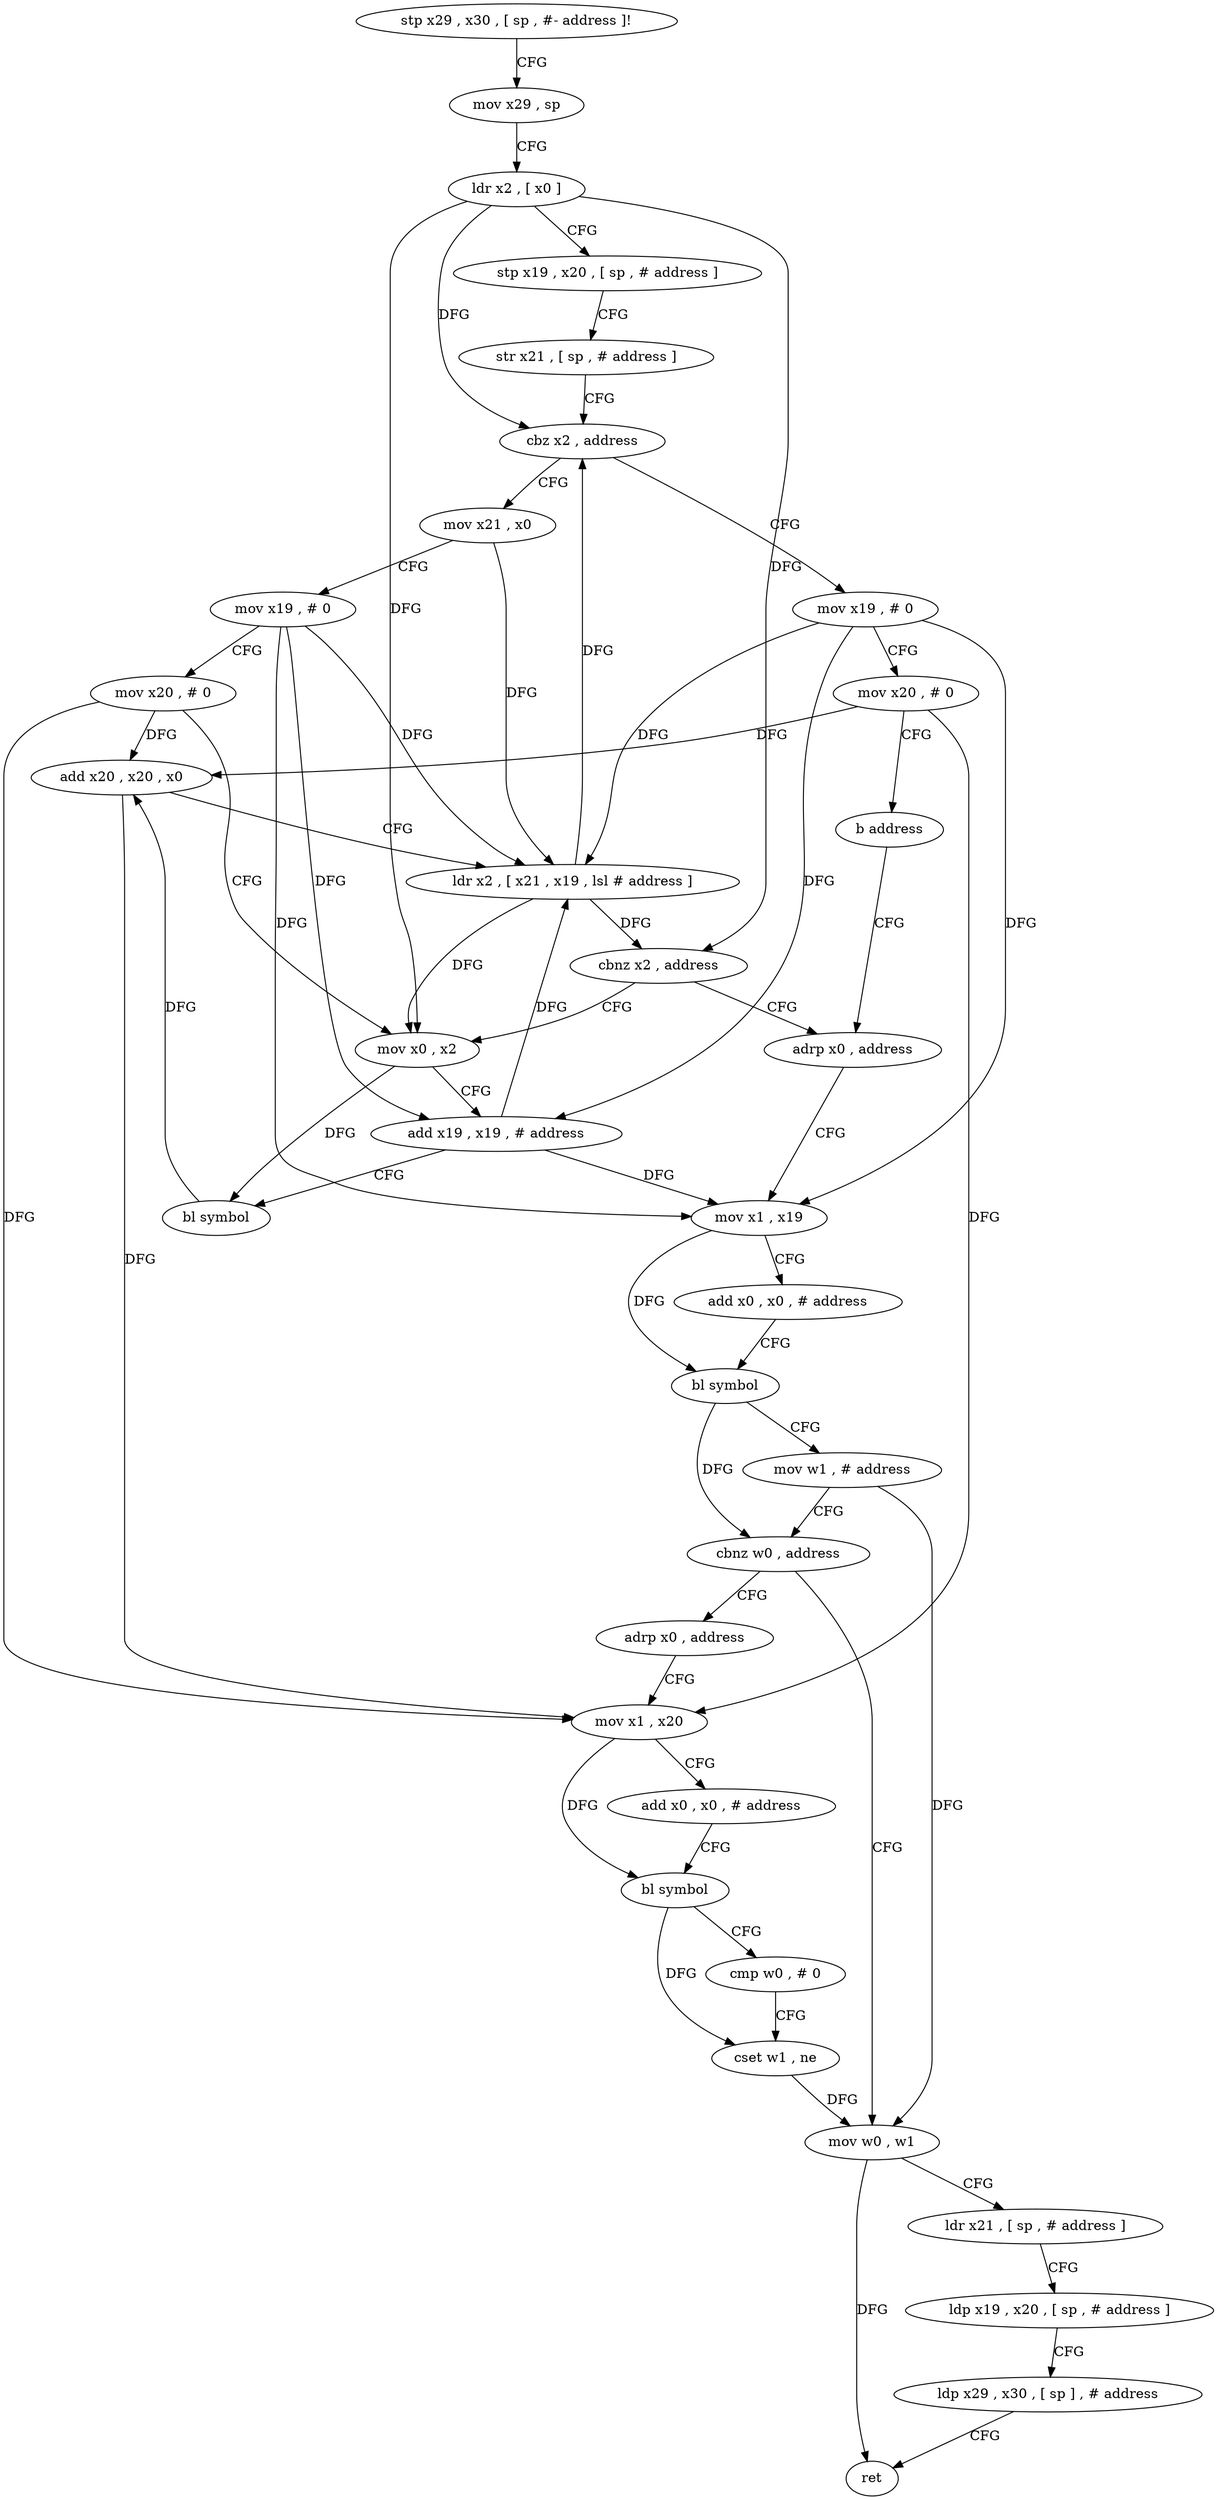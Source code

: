 digraph "func" {
"4263016" [label = "stp x29 , x30 , [ sp , #- address ]!" ]
"4263020" [label = "mov x29 , sp" ]
"4263024" [label = "ldr x2 , [ x0 ]" ]
"4263028" [label = "stp x19 , x20 , [ sp , # address ]" ]
"4263032" [label = "str x21 , [ sp , # address ]" ]
"4263036" [label = "cbz x2 , address" ]
"4263144" [label = "mov x19 , # 0" ]
"4263040" [label = "mov x21 , x0" ]
"4263148" [label = "mov x20 , # 0" ]
"4263152" [label = "b address" ]
"4263076" [label = "adrp x0 , address" ]
"4263044" [label = "mov x19 , # 0" ]
"4263048" [label = "mov x20 , # 0" ]
"4263052" [label = "mov x0 , x2" ]
"4263080" [label = "mov x1 , x19" ]
"4263084" [label = "add x0 , x0 , # address" ]
"4263088" [label = "bl symbol" ]
"4263092" [label = "mov w1 , # address" ]
"4263096" [label = "cbnz w0 , address" ]
"4263124" [label = "mov w0 , w1" ]
"4263100" [label = "adrp x0 , address" ]
"4263056" [label = "add x19 , x19 , # address" ]
"4263060" [label = "bl symbol" ]
"4263064" [label = "add x20 , x20 , x0" ]
"4263068" [label = "ldr x2 , [ x21 , x19 , lsl # address ]" ]
"4263072" [label = "cbnz x2 , address" ]
"4263128" [label = "ldr x21 , [ sp , # address ]" ]
"4263132" [label = "ldp x19 , x20 , [ sp , # address ]" ]
"4263136" [label = "ldp x29 , x30 , [ sp ] , # address" ]
"4263140" [label = "ret" ]
"4263104" [label = "mov x1 , x20" ]
"4263108" [label = "add x0 , x0 , # address" ]
"4263112" [label = "bl symbol" ]
"4263116" [label = "cmp w0 , # 0" ]
"4263120" [label = "cset w1 , ne" ]
"4263016" -> "4263020" [ label = "CFG" ]
"4263020" -> "4263024" [ label = "CFG" ]
"4263024" -> "4263028" [ label = "CFG" ]
"4263024" -> "4263036" [ label = "DFG" ]
"4263024" -> "4263052" [ label = "DFG" ]
"4263024" -> "4263072" [ label = "DFG" ]
"4263028" -> "4263032" [ label = "CFG" ]
"4263032" -> "4263036" [ label = "CFG" ]
"4263036" -> "4263144" [ label = "CFG" ]
"4263036" -> "4263040" [ label = "CFG" ]
"4263144" -> "4263148" [ label = "CFG" ]
"4263144" -> "4263080" [ label = "DFG" ]
"4263144" -> "4263056" [ label = "DFG" ]
"4263144" -> "4263068" [ label = "DFG" ]
"4263040" -> "4263044" [ label = "CFG" ]
"4263040" -> "4263068" [ label = "DFG" ]
"4263148" -> "4263152" [ label = "CFG" ]
"4263148" -> "4263064" [ label = "DFG" ]
"4263148" -> "4263104" [ label = "DFG" ]
"4263152" -> "4263076" [ label = "CFG" ]
"4263076" -> "4263080" [ label = "CFG" ]
"4263044" -> "4263048" [ label = "CFG" ]
"4263044" -> "4263080" [ label = "DFG" ]
"4263044" -> "4263056" [ label = "DFG" ]
"4263044" -> "4263068" [ label = "DFG" ]
"4263048" -> "4263052" [ label = "CFG" ]
"4263048" -> "4263064" [ label = "DFG" ]
"4263048" -> "4263104" [ label = "DFG" ]
"4263052" -> "4263056" [ label = "CFG" ]
"4263052" -> "4263060" [ label = "DFG" ]
"4263080" -> "4263084" [ label = "CFG" ]
"4263080" -> "4263088" [ label = "DFG" ]
"4263084" -> "4263088" [ label = "CFG" ]
"4263088" -> "4263092" [ label = "CFG" ]
"4263088" -> "4263096" [ label = "DFG" ]
"4263092" -> "4263096" [ label = "CFG" ]
"4263092" -> "4263124" [ label = "DFG" ]
"4263096" -> "4263124" [ label = "CFG" ]
"4263096" -> "4263100" [ label = "CFG" ]
"4263124" -> "4263128" [ label = "CFG" ]
"4263124" -> "4263140" [ label = "DFG" ]
"4263100" -> "4263104" [ label = "CFG" ]
"4263056" -> "4263060" [ label = "CFG" ]
"4263056" -> "4263080" [ label = "DFG" ]
"4263056" -> "4263068" [ label = "DFG" ]
"4263060" -> "4263064" [ label = "DFG" ]
"4263064" -> "4263068" [ label = "CFG" ]
"4263064" -> "4263104" [ label = "DFG" ]
"4263068" -> "4263072" [ label = "DFG" ]
"4263068" -> "4263036" [ label = "DFG" ]
"4263068" -> "4263052" [ label = "DFG" ]
"4263072" -> "4263052" [ label = "CFG" ]
"4263072" -> "4263076" [ label = "CFG" ]
"4263128" -> "4263132" [ label = "CFG" ]
"4263132" -> "4263136" [ label = "CFG" ]
"4263136" -> "4263140" [ label = "CFG" ]
"4263104" -> "4263108" [ label = "CFG" ]
"4263104" -> "4263112" [ label = "DFG" ]
"4263108" -> "4263112" [ label = "CFG" ]
"4263112" -> "4263116" [ label = "CFG" ]
"4263112" -> "4263120" [ label = "DFG" ]
"4263116" -> "4263120" [ label = "CFG" ]
"4263120" -> "4263124" [ label = "DFG" ]
}
